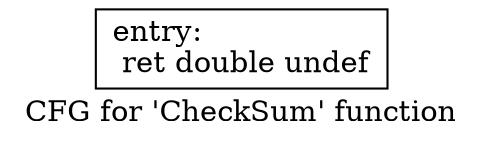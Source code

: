 digraph "CFG for 'CheckSum' function" {
	label="CFG for 'CheckSum' function";

	Node0x5403f70 [shape=record,label="{entry:\l  ret double undef\l}"];
}
